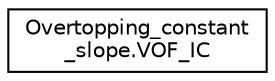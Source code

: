 digraph "Graphical Class Hierarchy"
{
 // LATEX_PDF_SIZE
  edge [fontname="Helvetica",fontsize="10",labelfontname="Helvetica",labelfontsize="10"];
  node [fontname="Helvetica",fontsize="10",shape=record];
  rankdir="LR";
  Node0 [label="Overtopping_constant\l_slope.VOF_IC",height=0.2,width=0.4,color="black", fillcolor="white", style="filled",URL="$dc/dfa/classOvertopping__constant__slope_1_1VOF__IC.html",tooltip=" "];
}

